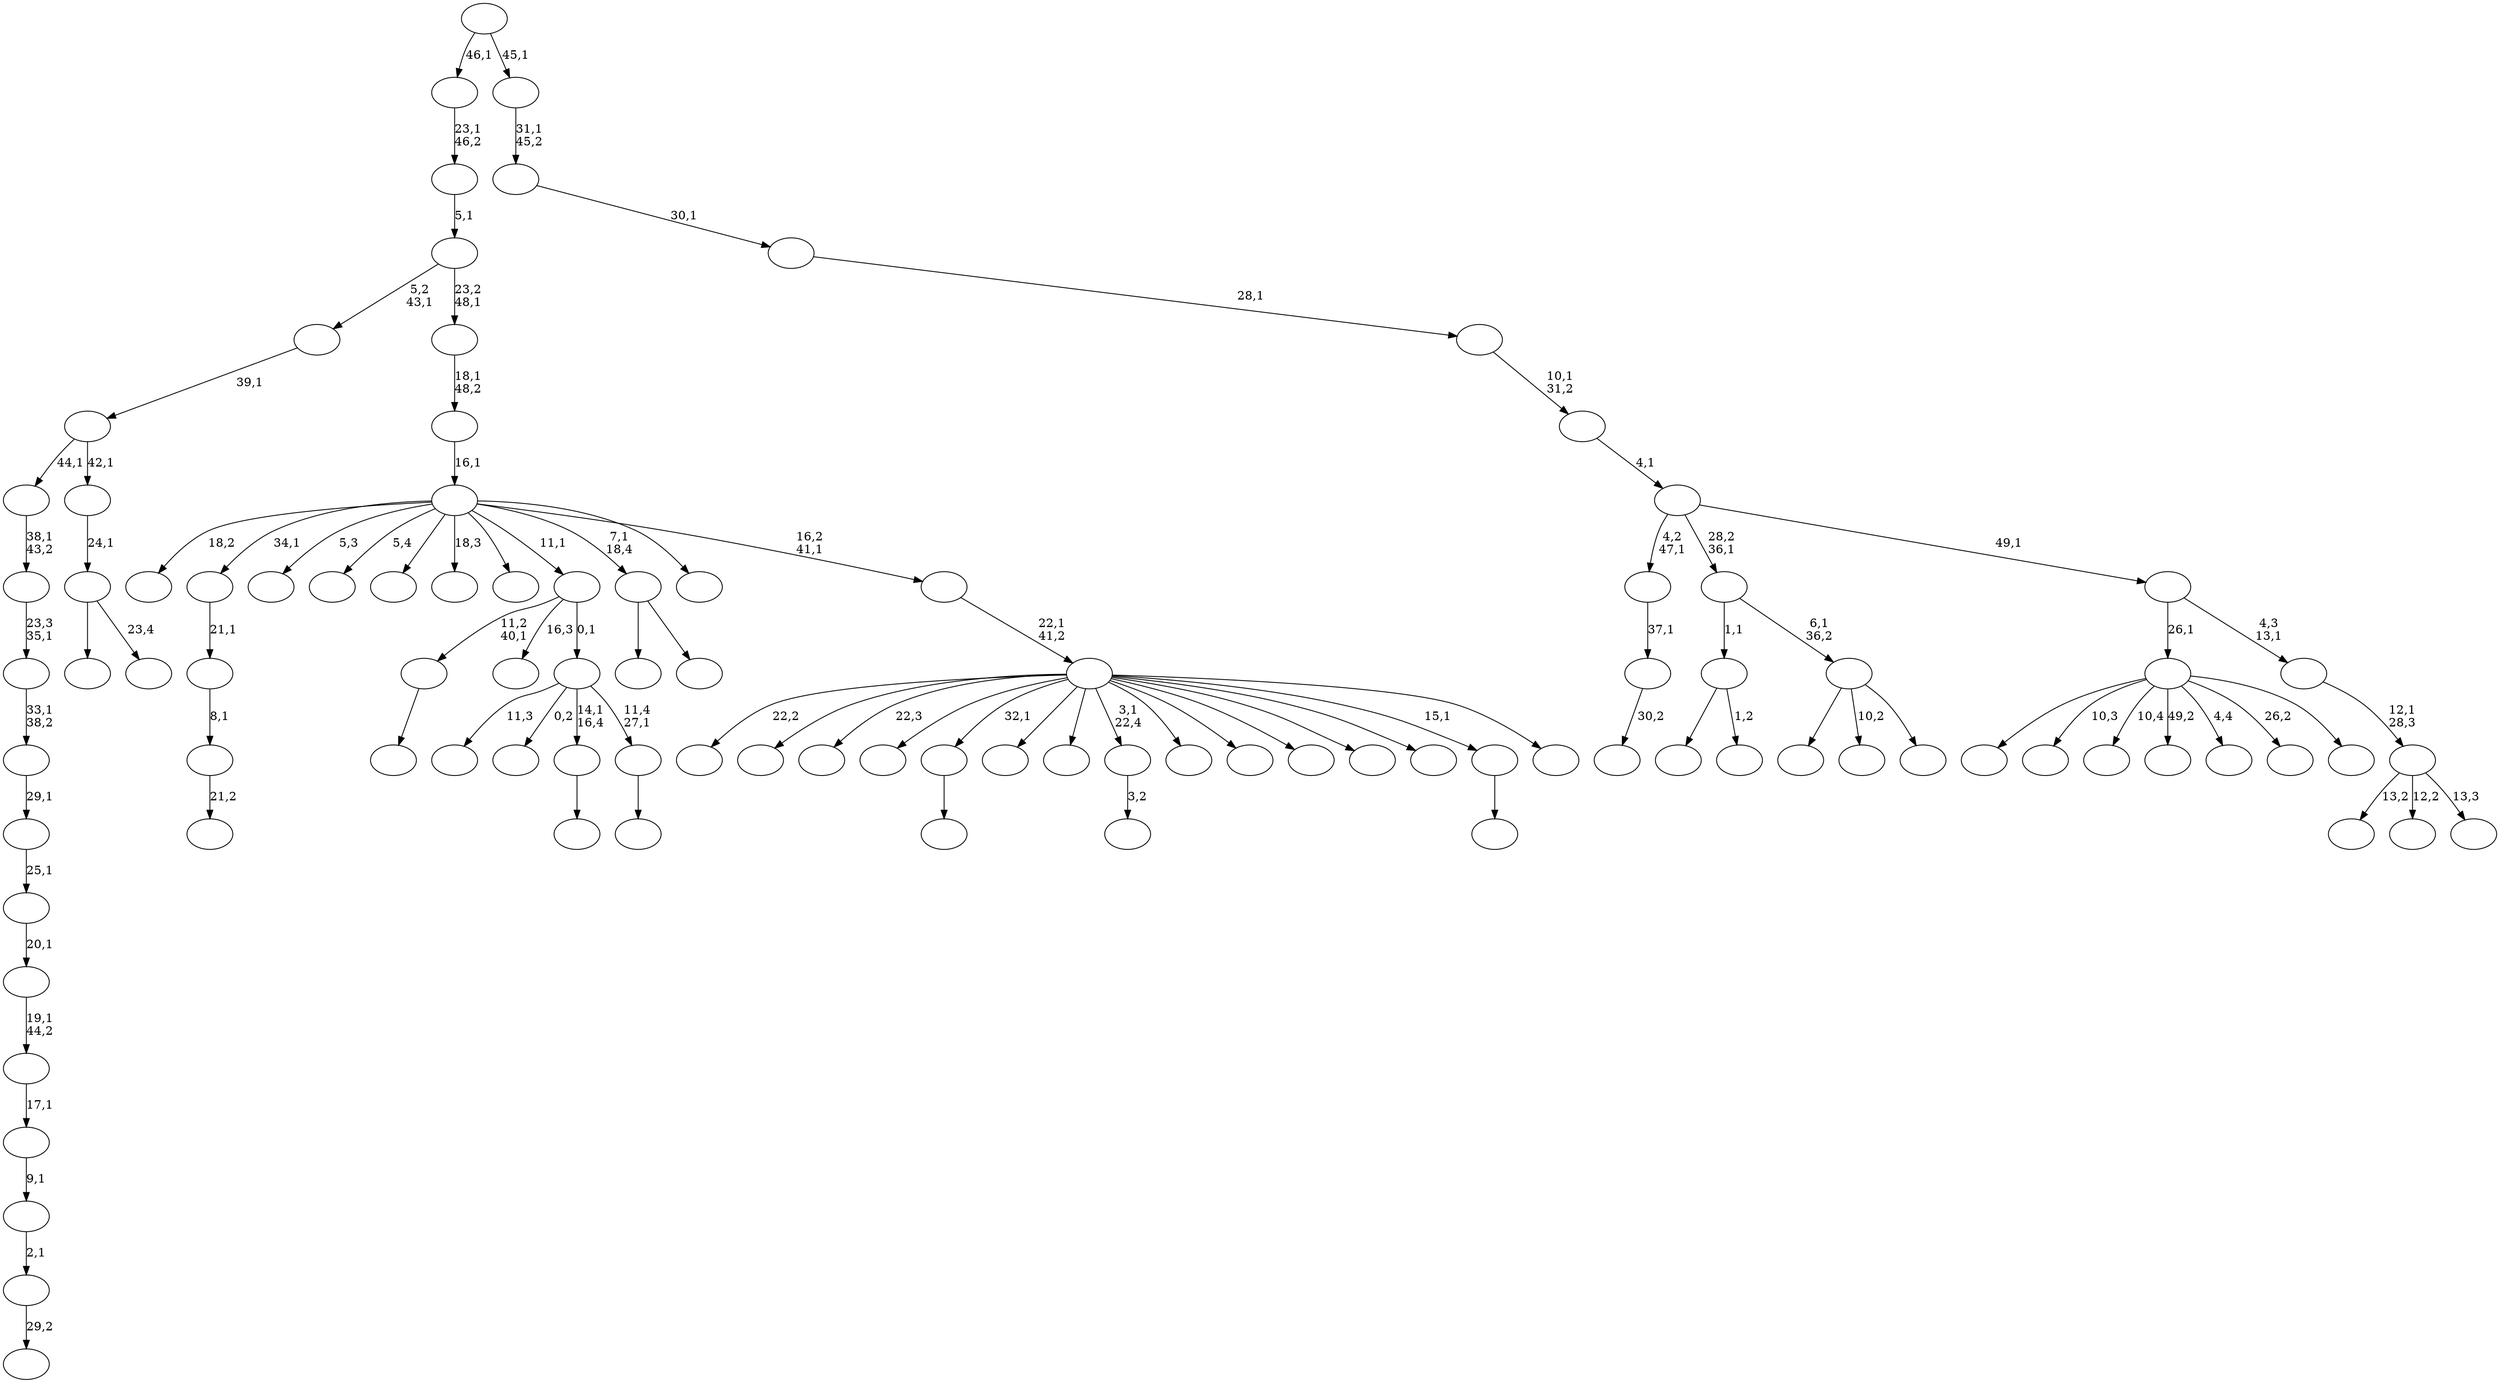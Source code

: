digraph T {
	100 [label=""]
	99 [label=""]
	98 [label=""]
	97 [label=""]
	96 [label=""]
	95 [label=""]
	94 [label=""]
	93 [label=""]
	92 [label=""]
	91 [label=""]
	90 [label=""]
	89 [label=""]
	88 [label=""]
	87 [label=""]
	86 [label=""]
	85 [label=""]
	84 [label=""]
	83 [label=""]
	82 [label=""]
	81 [label=""]
	80 [label=""]
	79 [label=""]
	78 [label=""]
	77 [label=""]
	76 [label=""]
	75 [label=""]
	74 [label=""]
	73 [label=""]
	72 [label=""]
	71 [label=""]
	70 [label=""]
	69 [label=""]
	68 [label=""]
	67 [label=""]
	66 [label=""]
	65 [label=""]
	64 [label=""]
	63 [label=""]
	62 [label=""]
	61 [label=""]
	60 [label=""]
	59 [label=""]
	58 [label=""]
	57 [label=""]
	56 [label=""]
	55 [label=""]
	54 [label=""]
	53 [label=""]
	52 [label=""]
	51 [label=""]
	50 [label=""]
	49 [label=""]
	48 [label=""]
	47 [label=""]
	46 [label=""]
	45 [label=""]
	44 [label=""]
	43 [label=""]
	42 [label=""]
	41 [label=""]
	40 [label=""]
	39 [label=""]
	38 [label=""]
	37 [label=""]
	36 [label=""]
	35 [label=""]
	34 [label=""]
	33 [label=""]
	32 [label=""]
	31 [label=""]
	30 [label=""]
	29 [label=""]
	28 [label=""]
	27 [label=""]
	26 [label=""]
	25 [label=""]
	24 [label=""]
	23 [label=""]
	22 [label=""]
	21 [label=""]
	20 [label=""]
	19 [label=""]
	18 [label=""]
	17 [label=""]
	16 [label=""]
	15 [label=""]
	14 [label=""]
	13 [label=""]
	12 [label=""]
	11 [label=""]
	10 [label=""]
	9 [label=""]
	8 [label=""]
	7 [label=""]
	6 [label=""]
	5 [label=""]
	4 [label=""]
	3 [label=""]
	2 [label=""]
	1 [label=""]
	0 [label=""]
	98 -> 99 [label="21,2"]
	97 -> 98 [label="8,1"]
	96 -> 97 [label="21,1"]
	91 -> 92 [label="29,2"]
	90 -> 91 [label="2,1"]
	89 -> 90 [label="9,1"]
	88 -> 89 [label="17,1"]
	87 -> 88 [label="19,1\n44,2"]
	86 -> 87 [label="20,1"]
	85 -> 86 [label="25,1"]
	84 -> 85 [label="29,1"]
	83 -> 84 [label="33,1\n38,2"]
	82 -> 83 [label="23,3\n35,1"]
	81 -> 82 [label="38,1\n43,2"]
	72 -> 73 [label=""]
	64 -> 65 [label=""]
	61 -> 78 [label=""]
	61 -> 62 [label="1,2"]
	59 -> 60 [label="3,2"]
	54 -> 55 [label=""]
	52 -> 53 [label="30,2"]
	51 -> 52 [label="37,1"]
	44 -> 45 [label=""]
	43 -> 69 [label="11,3"]
	43 -> 68 [label="0,2"]
	43 -> 54 [label="14,1\n16,4"]
	43 -> 44 [label="11,4\n27,1"]
	42 -> 64 [label="11,2\n40,1"]
	42 -> 47 [label="16,3"]
	42 -> 43 [label="0,1"]
	39 -> 94 [label=""]
	39 -> 80 [label="10,2"]
	39 -> 40 [label=""]
	38 -> 61 [label="1,1"]
	38 -> 39 [label="6,1\n36,2"]
	36 -> 50 [label=""]
	36 -> 37 [label="23,4"]
	35 -> 36 [label="24,1"]
	34 -> 81 [label="44,1"]
	34 -> 35 [label="42,1"]
	33 -> 34 [label="39,1"]
	31 -> 48 [label=""]
	31 -> 32 [label=""]
	22 -> 23 [label=""]
	20 -> 93 [label=""]
	20 -> 57 [label="10,3"]
	20 -> 56 [label="10,4"]
	20 -> 30 [label="49,2"]
	20 -> 29 [label="4,4"]
	20 -> 24 [label="26,2"]
	20 -> 21 [label=""]
	18 -> 95 [label="22,2"]
	18 -> 76 [label=""]
	18 -> 75 [label="22,3"]
	18 -> 74 [label=""]
	18 -> 72 [label="32,1"]
	18 -> 70 [label=""]
	18 -> 66 [label=""]
	18 -> 59 [label="3,1\n22,4"]
	18 -> 58 [label=""]
	18 -> 46 [label=""]
	18 -> 41 [label=""]
	18 -> 28 [label=""]
	18 -> 27 [label=""]
	18 -> 22 [label="15,1"]
	18 -> 19 [label=""]
	17 -> 18 [label="22,1\n41,2"]
	16 -> 100 [label="18,2"]
	16 -> 96 [label="34,1"]
	16 -> 77 [label="5,3"]
	16 -> 71 [label="5,4"]
	16 -> 67 [label=""]
	16 -> 63 [label="18,3"]
	16 -> 49 [label=""]
	16 -> 42 [label="11,1"]
	16 -> 31 [label="7,1\n18,4"]
	16 -> 25 [label=""]
	16 -> 17 [label="16,2\n41,1"]
	15 -> 16 [label="16,1"]
	14 -> 15 [label="18,1\n48,2"]
	13 -> 33 [label="5,2\n43,1"]
	13 -> 14 [label="23,2\n48,1"]
	12 -> 13 [label="5,1"]
	11 -> 12 [label="23,1\n46,2"]
	9 -> 79 [label="13,2"]
	9 -> 26 [label="12,2"]
	9 -> 10 [label="13,3"]
	8 -> 9 [label="12,1\n28,3"]
	7 -> 20 [label="26,1"]
	7 -> 8 [label="4,3\n13,1"]
	6 -> 51 [label="4,2\n47,1"]
	6 -> 38 [label="28,2\n36,1"]
	6 -> 7 [label="49,1"]
	5 -> 6 [label="4,1"]
	4 -> 5 [label="10,1\n31,2"]
	3 -> 4 [label="28,1"]
	2 -> 3 [label="30,1"]
	1 -> 2 [label="31,1\n45,2"]
	0 -> 11 [label="46,1"]
	0 -> 1 [label="45,1"]
}
